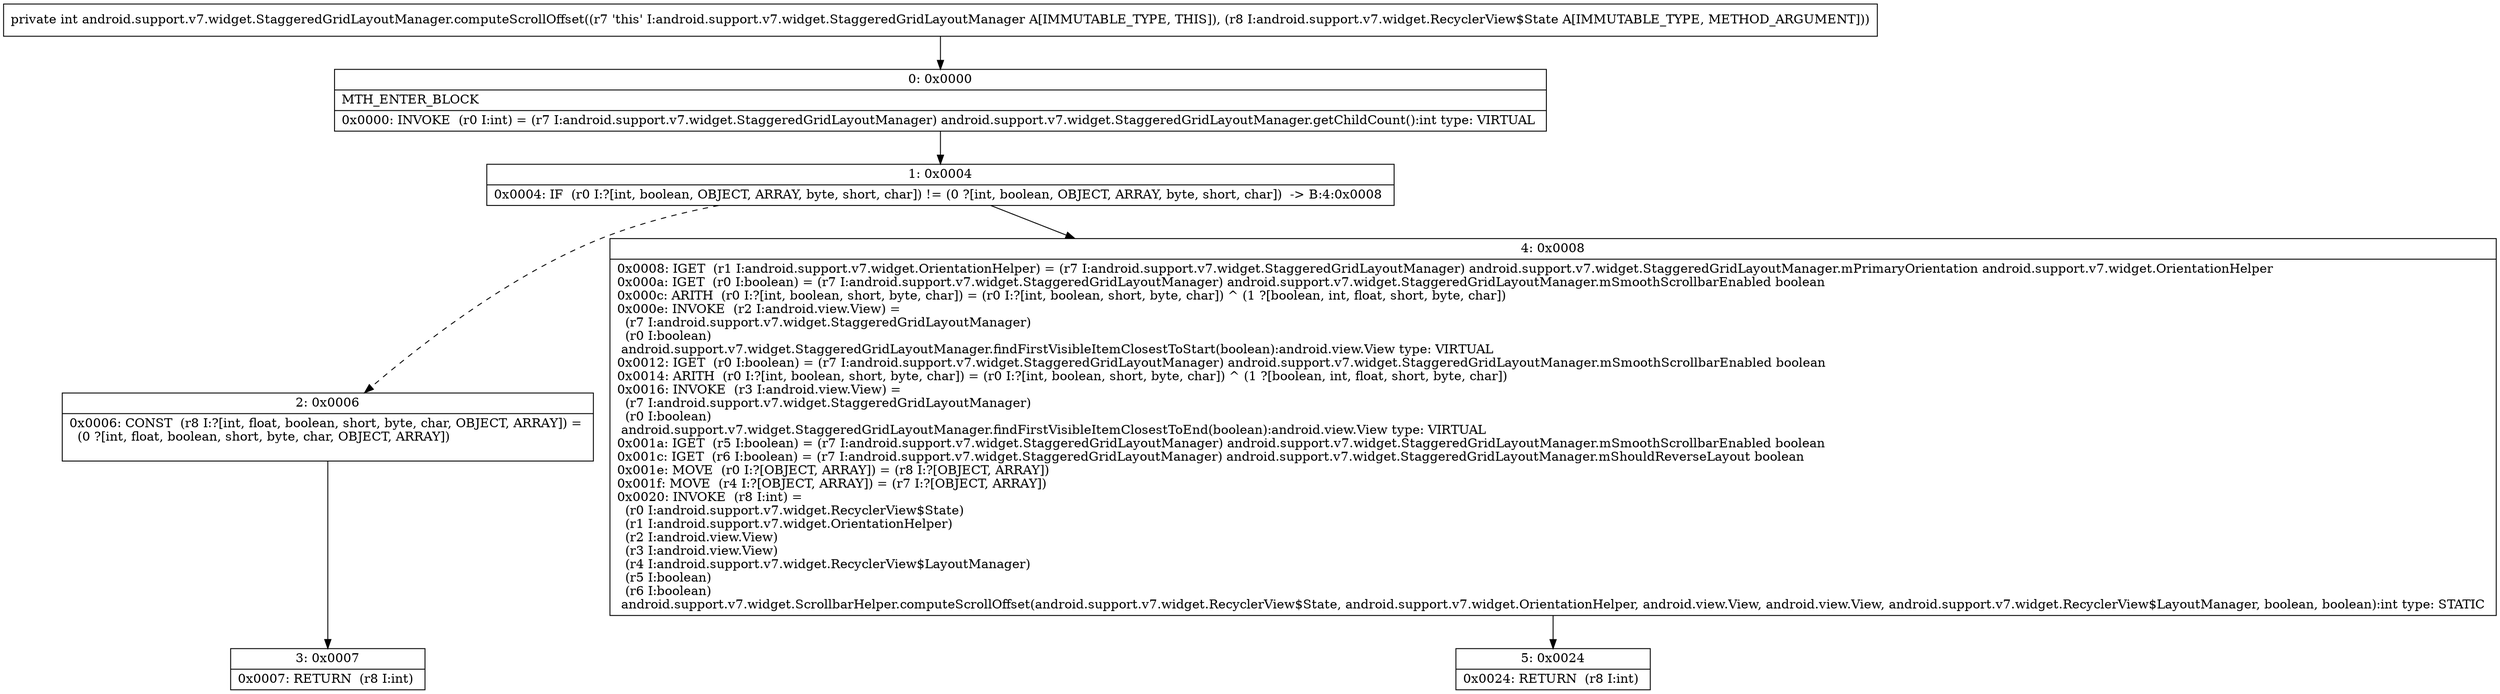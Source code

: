 digraph "CFG forandroid.support.v7.widget.StaggeredGridLayoutManager.computeScrollOffset(Landroid\/support\/v7\/widget\/RecyclerView$State;)I" {
Node_0 [shape=record,label="{0\:\ 0x0000|MTH_ENTER_BLOCK\l|0x0000: INVOKE  (r0 I:int) = (r7 I:android.support.v7.widget.StaggeredGridLayoutManager) android.support.v7.widget.StaggeredGridLayoutManager.getChildCount():int type: VIRTUAL \l}"];
Node_1 [shape=record,label="{1\:\ 0x0004|0x0004: IF  (r0 I:?[int, boolean, OBJECT, ARRAY, byte, short, char]) != (0 ?[int, boolean, OBJECT, ARRAY, byte, short, char])  \-\> B:4:0x0008 \l}"];
Node_2 [shape=record,label="{2\:\ 0x0006|0x0006: CONST  (r8 I:?[int, float, boolean, short, byte, char, OBJECT, ARRAY]) = \l  (0 ?[int, float, boolean, short, byte, char, OBJECT, ARRAY])\l \l}"];
Node_3 [shape=record,label="{3\:\ 0x0007|0x0007: RETURN  (r8 I:int) \l}"];
Node_4 [shape=record,label="{4\:\ 0x0008|0x0008: IGET  (r1 I:android.support.v7.widget.OrientationHelper) = (r7 I:android.support.v7.widget.StaggeredGridLayoutManager) android.support.v7.widget.StaggeredGridLayoutManager.mPrimaryOrientation android.support.v7.widget.OrientationHelper \l0x000a: IGET  (r0 I:boolean) = (r7 I:android.support.v7.widget.StaggeredGridLayoutManager) android.support.v7.widget.StaggeredGridLayoutManager.mSmoothScrollbarEnabled boolean \l0x000c: ARITH  (r0 I:?[int, boolean, short, byte, char]) = (r0 I:?[int, boolean, short, byte, char]) ^ (1 ?[boolean, int, float, short, byte, char]) \l0x000e: INVOKE  (r2 I:android.view.View) = \l  (r7 I:android.support.v7.widget.StaggeredGridLayoutManager)\l  (r0 I:boolean)\l android.support.v7.widget.StaggeredGridLayoutManager.findFirstVisibleItemClosestToStart(boolean):android.view.View type: VIRTUAL \l0x0012: IGET  (r0 I:boolean) = (r7 I:android.support.v7.widget.StaggeredGridLayoutManager) android.support.v7.widget.StaggeredGridLayoutManager.mSmoothScrollbarEnabled boolean \l0x0014: ARITH  (r0 I:?[int, boolean, short, byte, char]) = (r0 I:?[int, boolean, short, byte, char]) ^ (1 ?[boolean, int, float, short, byte, char]) \l0x0016: INVOKE  (r3 I:android.view.View) = \l  (r7 I:android.support.v7.widget.StaggeredGridLayoutManager)\l  (r0 I:boolean)\l android.support.v7.widget.StaggeredGridLayoutManager.findFirstVisibleItemClosestToEnd(boolean):android.view.View type: VIRTUAL \l0x001a: IGET  (r5 I:boolean) = (r7 I:android.support.v7.widget.StaggeredGridLayoutManager) android.support.v7.widget.StaggeredGridLayoutManager.mSmoothScrollbarEnabled boolean \l0x001c: IGET  (r6 I:boolean) = (r7 I:android.support.v7.widget.StaggeredGridLayoutManager) android.support.v7.widget.StaggeredGridLayoutManager.mShouldReverseLayout boolean \l0x001e: MOVE  (r0 I:?[OBJECT, ARRAY]) = (r8 I:?[OBJECT, ARRAY]) \l0x001f: MOVE  (r4 I:?[OBJECT, ARRAY]) = (r7 I:?[OBJECT, ARRAY]) \l0x0020: INVOKE  (r8 I:int) = \l  (r0 I:android.support.v7.widget.RecyclerView$State)\l  (r1 I:android.support.v7.widget.OrientationHelper)\l  (r2 I:android.view.View)\l  (r3 I:android.view.View)\l  (r4 I:android.support.v7.widget.RecyclerView$LayoutManager)\l  (r5 I:boolean)\l  (r6 I:boolean)\l android.support.v7.widget.ScrollbarHelper.computeScrollOffset(android.support.v7.widget.RecyclerView$State, android.support.v7.widget.OrientationHelper, android.view.View, android.view.View, android.support.v7.widget.RecyclerView$LayoutManager, boolean, boolean):int type: STATIC \l}"];
Node_5 [shape=record,label="{5\:\ 0x0024|0x0024: RETURN  (r8 I:int) \l}"];
MethodNode[shape=record,label="{private int android.support.v7.widget.StaggeredGridLayoutManager.computeScrollOffset((r7 'this' I:android.support.v7.widget.StaggeredGridLayoutManager A[IMMUTABLE_TYPE, THIS]), (r8 I:android.support.v7.widget.RecyclerView$State A[IMMUTABLE_TYPE, METHOD_ARGUMENT])) }"];
MethodNode -> Node_0;
Node_0 -> Node_1;
Node_1 -> Node_2[style=dashed];
Node_1 -> Node_4;
Node_2 -> Node_3;
Node_4 -> Node_5;
}

